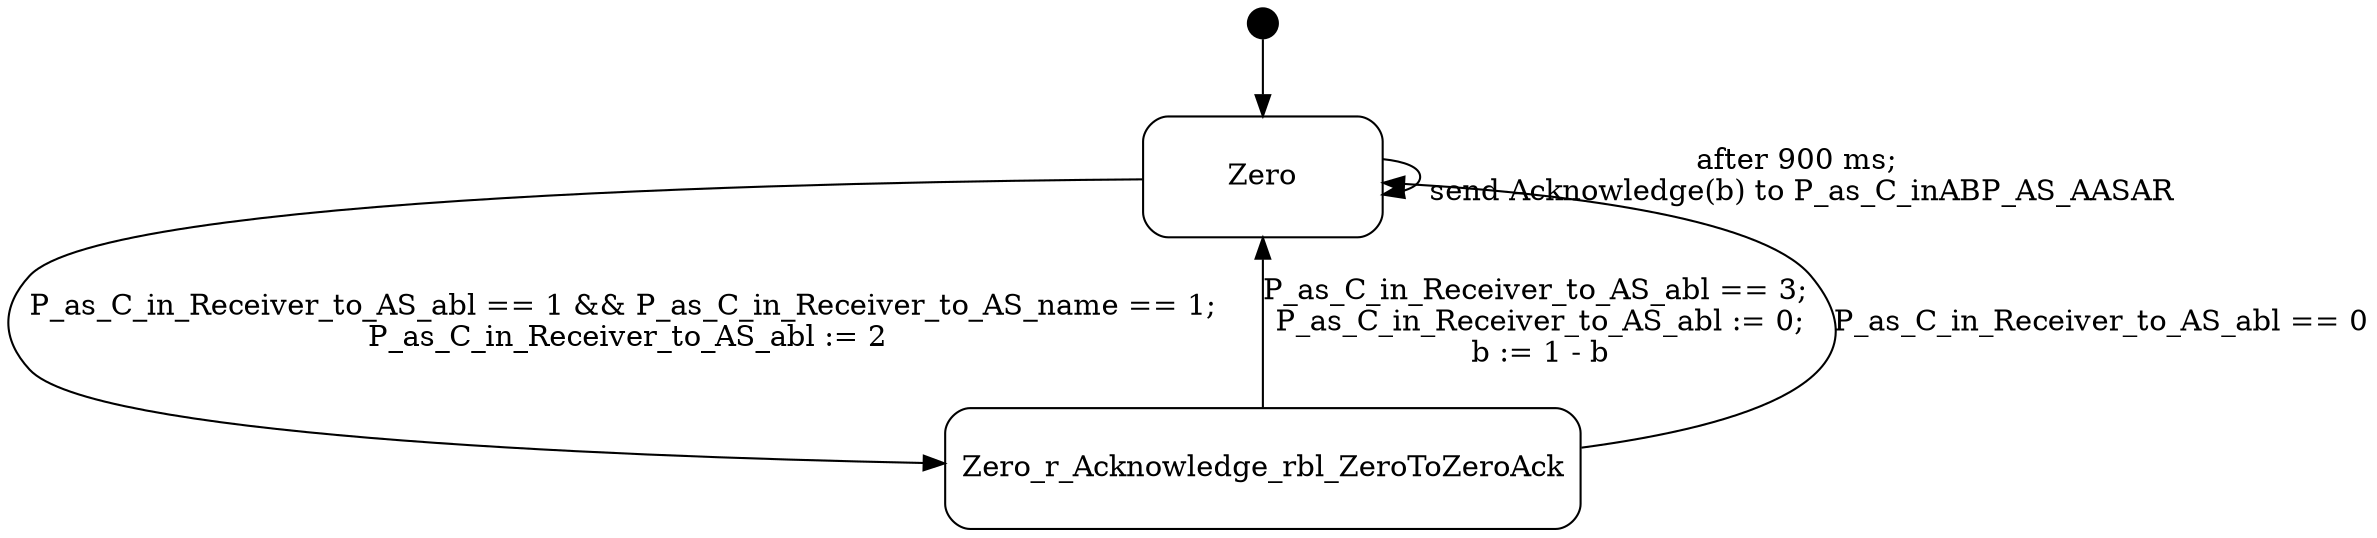 digraph P_as_C_inABP_AS_AS {
  compound = true;
  rank = LR;
node [shape = "point", height = "0.2"] Zero_extra node [shape = "Mrecord", height = "0.8", width = "1.6"] Zero Zero_extra -> Zero

node [shape = "Mrecord", height = "0.8", width = "1.6"] Zero_r_Acknowledge_rbl_ZeroToZeroAck



Zero -> Zero [label = "after 900 ms;\n send Acknowledge(b) to P_as_C_inABP_AS_AASAR"];

Zero -> Zero_r_Acknowledge_rbl_ZeroToZeroAck [label = "P_as_C_in_Receiver_to_AS_abl == 1 && P_as_C_in_Receiver_to_AS_name == 1;\n P_as_C_in_Receiver_to_AS_abl := 2"];

Zero_r_Acknowledge_rbl_ZeroToZeroAck -> Zero [label = "P_as_C_in_Receiver_to_AS_abl == 3;\n P_as_C_in_Receiver_to_AS_abl := 0;\n b := 1 - b"];

Zero_r_Acknowledge_rbl_ZeroToZeroAck -> Zero [label = "P_as_C_in_Receiver_to_AS_abl == 0"];

}
